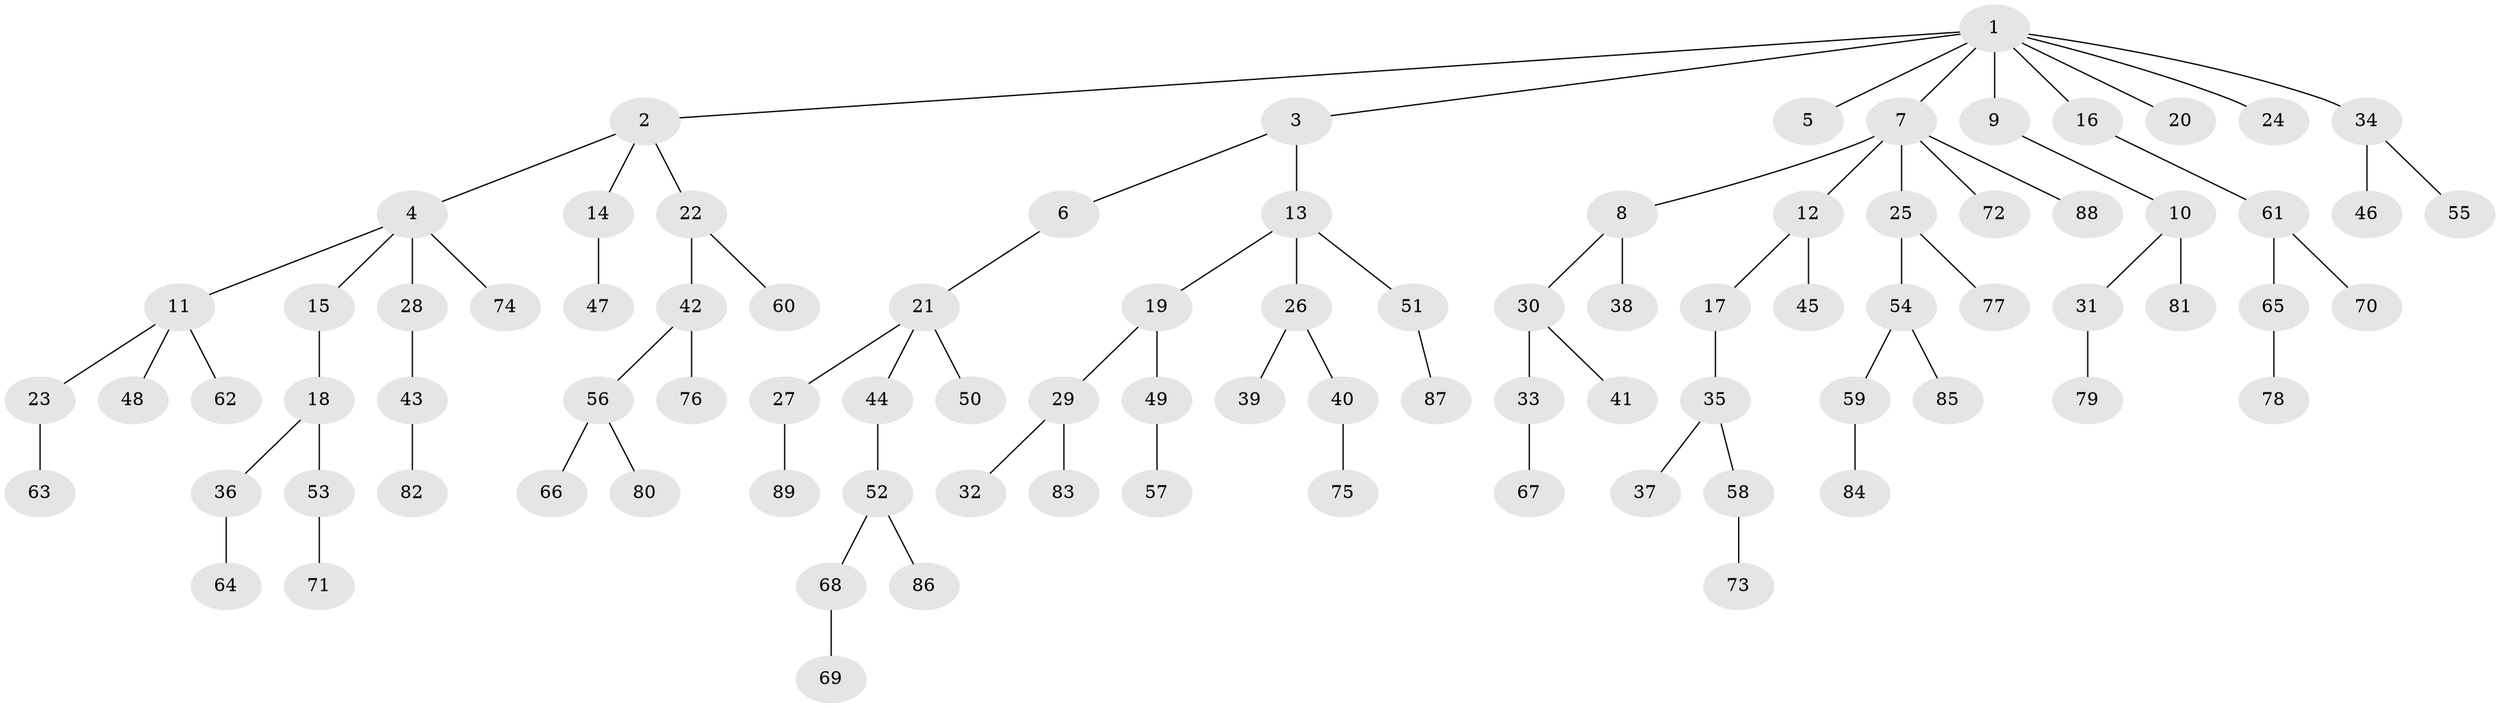 // coarse degree distribution, {8: 0.016129032258064516, 4: 0.04838709677419355, 3: 0.14516129032258066, 5: 0.016129032258064516, 1: 0.5, 7: 0.016129032258064516, 2: 0.25806451612903225}
// Generated by graph-tools (version 1.1) at 2025/52/02/27/25 19:52:13]
// undirected, 89 vertices, 88 edges
graph export_dot {
graph [start="1"]
  node [color=gray90,style=filled];
  1;
  2;
  3;
  4;
  5;
  6;
  7;
  8;
  9;
  10;
  11;
  12;
  13;
  14;
  15;
  16;
  17;
  18;
  19;
  20;
  21;
  22;
  23;
  24;
  25;
  26;
  27;
  28;
  29;
  30;
  31;
  32;
  33;
  34;
  35;
  36;
  37;
  38;
  39;
  40;
  41;
  42;
  43;
  44;
  45;
  46;
  47;
  48;
  49;
  50;
  51;
  52;
  53;
  54;
  55;
  56;
  57;
  58;
  59;
  60;
  61;
  62;
  63;
  64;
  65;
  66;
  67;
  68;
  69;
  70;
  71;
  72;
  73;
  74;
  75;
  76;
  77;
  78;
  79;
  80;
  81;
  82;
  83;
  84;
  85;
  86;
  87;
  88;
  89;
  1 -- 2;
  1 -- 3;
  1 -- 5;
  1 -- 7;
  1 -- 9;
  1 -- 16;
  1 -- 20;
  1 -- 24;
  1 -- 34;
  2 -- 4;
  2 -- 14;
  2 -- 22;
  3 -- 6;
  3 -- 13;
  4 -- 11;
  4 -- 15;
  4 -- 28;
  4 -- 74;
  6 -- 21;
  7 -- 8;
  7 -- 12;
  7 -- 25;
  7 -- 72;
  7 -- 88;
  8 -- 30;
  8 -- 38;
  9 -- 10;
  10 -- 31;
  10 -- 81;
  11 -- 23;
  11 -- 48;
  11 -- 62;
  12 -- 17;
  12 -- 45;
  13 -- 19;
  13 -- 26;
  13 -- 51;
  14 -- 47;
  15 -- 18;
  16 -- 61;
  17 -- 35;
  18 -- 36;
  18 -- 53;
  19 -- 29;
  19 -- 49;
  21 -- 27;
  21 -- 44;
  21 -- 50;
  22 -- 42;
  22 -- 60;
  23 -- 63;
  25 -- 54;
  25 -- 77;
  26 -- 39;
  26 -- 40;
  27 -- 89;
  28 -- 43;
  29 -- 32;
  29 -- 83;
  30 -- 33;
  30 -- 41;
  31 -- 79;
  33 -- 67;
  34 -- 46;
  34 -- 55;
  35 -- 37;
  35 -- 58;
  36 -- 64;
  40 -- 75;
  42 -- 56;
  42 -- 76;
  43 -- 82;
  44 -- 52;
  49 -- 57;
  51 -- 87;
  52 -- 68;
  52 -- 86;
  53 -- 71;
  54 -- 59;
  54 -- 85;
  56 -- 66;
  56 -- 80;
  58 -- 73;
  59 -- 84;
  61 -- 65;
  61 -- 70;
  65 -- 78;
  68 -- 69;
}
